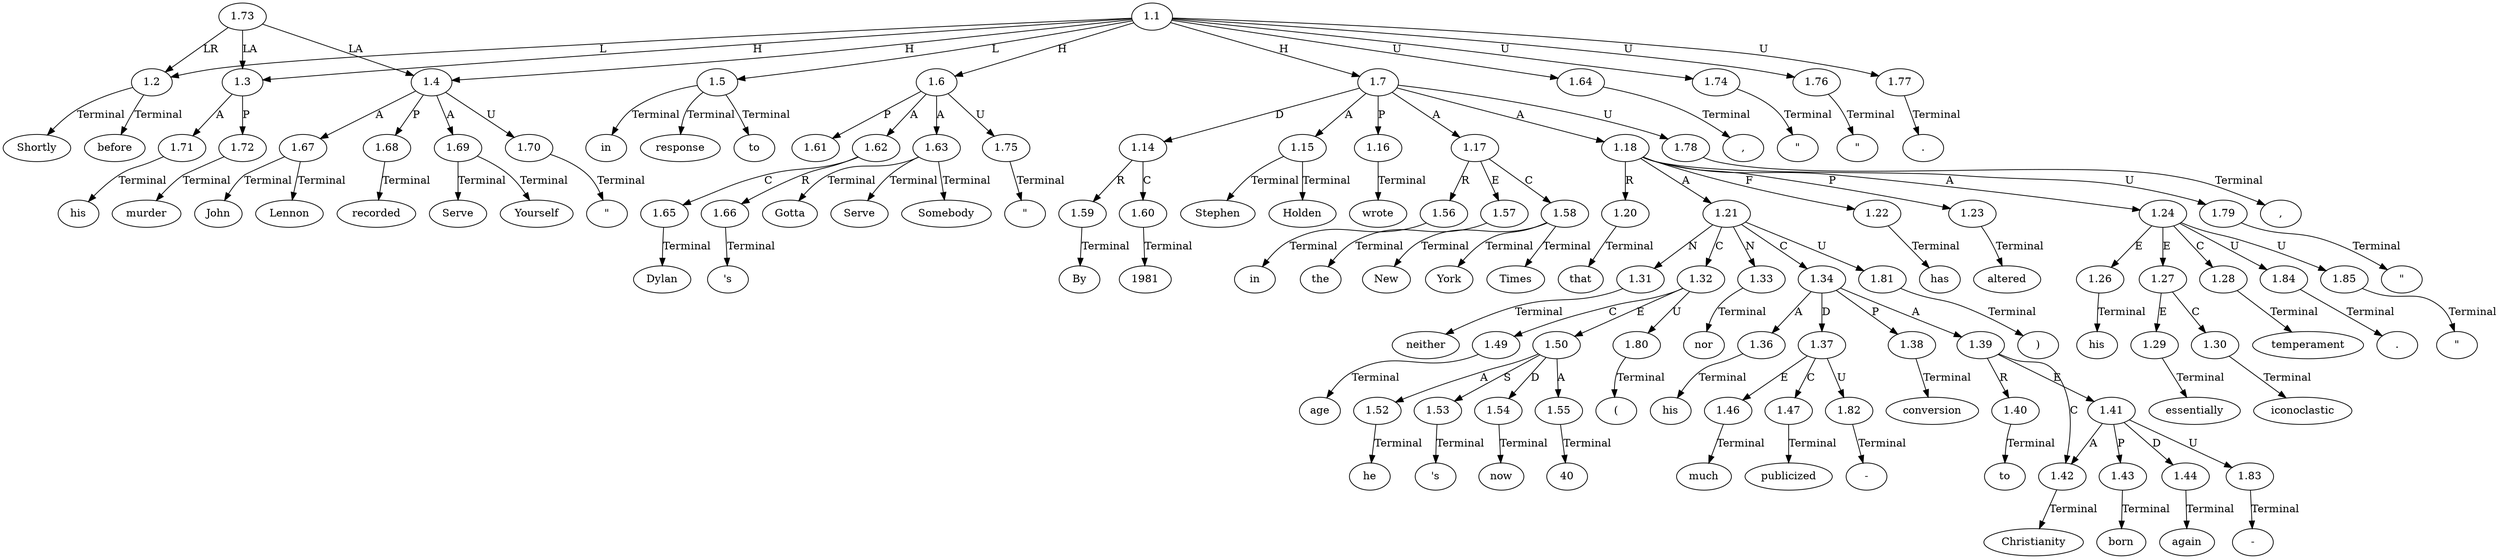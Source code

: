 // Graph
digraph {
	0.1 [label=Shortly ordering=out]
	0.10 [label=Serve ordering=out]
	0.11 [label=Yourself ordering=out]
	0.12 [label="\"" ordering=out]
	0.13 [label=in ordering=out]
	0.14 [label=response ordering=out]
	0.15 [label=to ordering=out]
	0.16 [label=Dylan ordering=out]
	0.17 [label="'s" ordering=out]
	0.18 [label="\"" ordering=out]
	0.19 [label=Gotta ordering=out]
	0.2 [label=before ordering=out]
	0.20 [label=Serve ordering=out]
	0.21 [label=Somebody ordering=out]
	0.22 [label="\"" ordering=out]
	0.23 [label="." ordering=out]
	0.24 [label=By ordering=out]
	0.25 [label=1981 ordering=out]
	0.26 [label="," ordering=out]
	0.27 [label=Stephen ordering=out]
	0.28 [label=Holden ordering=out]
	0.29 [label=wrote ordering=out]
	0.3 [label=his ordering=out]
	0.30 [label=in ordering=out]
	0.31 [label=the ordering=out]
	0.32 [label=New ordering=out]
	0.33 [label=York ordering=out]
	0.34 [label=Times ordering=out]
	0.35 [label=that ordering=out]
	0.36 [label="\"" ordering=out]
	0.37 [label=neither ordering=out]
	0.38 [label=age ordering=out]
	0.39 [label="(" ordering=out]
	0.4 [label=murder ordering=out]
	0.40 [label=he ordering=out]
	0.41 [label="'s" ordering=out]
	0.42 [label=now ordering=out]
	0.43 [label=40 ordering=out]
	0.44 [label=")" ordering=out]
	0.45 [label=nor ordering=out]
	0.46 [label=his ordering=out]
	0.47 [label=much ordering=out]
	0.48 [label="-" ordering=out]
	0.49 [label=publicized ordering=out]
	0.5 [label="," ordering=out]
	0.50 [label=conversion ordering=out]
	0.51 [label=to ordering=out]
	0.52 [label=born ordering=out]
	0.53 [label="-" ordering=out]
	0.54 [label=again ordering=out]
	0.55 [label=Christianity ordering=out]
	0.56 [label=has ordering=out]
	0.57 [label=altered ordering=out]
	0.58 [label=his ordering=out]
	0.59 [label=essentially ordering=out]
	0.6 [label=John ordering=out]
	0.60 [label=iconoclastic ordering=out]
	0.61 [label=temperament ordering=out]
	0.62 [label="." ordering=out]
	0.63 [label="\"" ordering=out]
	0.7 [label=Lennon ordering=out]
	0.8 [label=recorded ordering=out]
	0.9 [label="\"" ordering=out]
	1.1 [label=1.1 ordering=out]
	1.2 [label=1.2 ordering=out]
	1.3 [label=1.3 ordering=out]
	1.4 [label=1.4 ordering=out]
	1.5 [label=1.5 ordering=out]
	1.6 [label=1.6 ordering=out]
	1.7 [label=1.7 ordering=out]
	1.14 [label=1.14 ordering=out]
	1.15 [label=1.15 ordering=out]
	1.16 [label=1.16 ordering=out]
	1.17 [label=1.17 ordering=out]
	1.18 [label=1.18 ordering=out]
	1.20 [label=1.20 ordering=out]
	1.21 [label=1.21 ordering=out]
	1.22 [label=1.22 ordering=out]
	1.23 [label=1.23 ordering=out]
	1.24 [label=1.24 ordering=out]
	1.26 [label=1.26 ordering=out]
	1.27 [label=1.27 ordering=out]
	1.28 [label=1.28 ordering=out]
	1.29 [label=1.29 ordering=out]
	1.30 [label=1.30 ordering=out]
	1.31 [label=1.31 ordering=out]
	1.32 [label=1.32 ordering=out]
	1.33 [label=1.33 ordering=out]
	1.34 [label=1.34 ordering=out]
	1.36 [label=1.36 ordering=out]
	1.37 [label=1.37 ordering=out]
	1.38 [label=1.38 ordering=out]
	1.39 [label=1.39 ordering=out]
	1.40 [label=1.40 ordering=out]
	1.41 [label=1.41 ordering=out]
	1.42 [label=1.42 ordering=out]
	1.43 [label=1.43 ordering=out]
	1.44 [label=1.44 ordering=out]
	1.46 [label=1.46 ordering=out]
	1.47 [label=1.47 ordering=out]
	1.49 [label=1.49 ordering=out]
	1.50 [label=1.50 ordering=out]
	1.52 [label=1.52 ordering=out]
	1.53 [label=1.53 ordering=out]
	1.54 [label=1.54 ordering=out]
	1.55 [label=1.55 ordering=out]
	1.56 [label=1.56 ordering=out]
	1.57 [label=1.57 ordering=out]
	1.58 [label=1.58 ordering=out]
	1.59 [label=1.59 ordering=out]
	1.60 [label=1.60 ordering=out]
	1.61 [label=1.61 ordering=out]
	1.62 [label=1.62 ordering=out]
	1.63 [label=1.63 ordering=out]
	1.64 [label=1.64 ordering=out]
	1.65 [label=1.65 ordering=out]
	1.66 [label=1.66 ordering=out]
	1.67 [label=1.67 ordering=out]
	1.68 [label=1.68 ordering=out]
	1.69 [label=1.69 ordering=out]
	1.70 [label=1.70 ordering=out]
	1.71 [label=1.71 ordering=out]
	1.72 [label=1.72 ordering=out]
	1.73 [label=1.73 ordering=out]
	1.74 [label=1.74 ordering=out]
	1.75 [label=1.75 ordering=out]
	1.76 [label=1.76 ordering=out]
	1.77 [label=1.77 ordering=out]
	1.78 [label=1.78 ordering=out]
	1.79 [label=1.79 ordering=out]
	1.80 [label=1.80 ordering=out]
	1.81 [label=1.81 ordering=out]
	1.82 [label=1.82 ordering=out]
	1.83 [label=1.83 ordering=out]
	1.84 [label=1.84 ordering=out]
	1.85 [label=1.85 ordering=out]
	1.1 -> 1.2 [label=L ordering=out]
	1.1 -> 1.3 [label=H ordering=out]
	1.1 -> 1.4 [label=H ordering=out]
	1.1 -> 1.5 [label=L ordering=out]
	1.1 -> 1.6 [label=H ordering=out]
	1.1 -> 1.7 [label=H ordering=out]
	1.1 -> 1.64 [label=U ordering=out]
	1.1 -> 1.74 [label=U ordering=out]
	1.1 -> 1.76 [label=U ordering=out]
	1.1 -> 1.77 [label=U ordering=out]
	1.2 -> 0.1 [label=Terminal ordering=out]
	1.2 -> 0.2 [label=Terminal ordering=out]
	1.3 -> 1.71 [label=A ordering=out]
	1.3 -> 1.72 [label=P ordering=out]
	1.4 -> 1.67 [label=A ordering=out]
	1.4 -> 1.68 [label=P ordering=out]
	1.4 -> 1.69 [label=A ordering=out]
	1.4 -> 1.70 [label=U ordering=out]
	1.5 -> 0.13 [label=Terminal ordering=out]
	1.5 -> 0.14 [label=Terminal ordering=out]
	1.5 -> 0.15 [label=Terminal ordering=out]
	1.6 -> 1.61 [label=P ordering=out]
	1.6 -> 1.62 [label=A ordering=out]
	1.6 -> 1.63 [label=A ordering=out]
	1.6 -> 1.75 [label=U ordering=out]
	1.7 -> 1.14 [label=D ordering=out]
	1.7 -> 1.15 [label=A ordering=out]
	1.7 -> 1.16 [label=P ordering=out]
	1.7 -> 1.17 [label=A ordering=out]
	1.7 -> 1.18 [label=A ordering=out]
	1.7 -> 1.78 [label=U ordering=out]
	1.14 -> 1.59 [label=R ordering=out]
	1.14 -> 1.60 [label=C ordering=out]
	1.15 -> 0.27 [label=Terminal ordering=out]
	1.15 -> 0.28 [label=Terminal ordering=out]
	1.16 -> 0.29 [label=Terminal ordering=out]
	1.17 -> 1.56 [label=R ordering=out]
	1.17 -> 1.57 [label=E ordering=out]
	1.17 -> 1.58 [label=C ordering=out]
	1.18 -> 1.20 [label=R ordering=out]
	1.18 -> 1.21 [label=A ordering=out]
	1.18 -> 1.22 [label=F ordering=out]
	1.18 -> 1.23 [label=P ordering=out]
	1.18 -> 1.24 [label=A ordering=out]
	1.18 -> 1.79 [label=U ordering=out]
	1.20 -> 0.35 [label=Terminal ordering=out]
	1.21 -> 1.31 [label=N ordering=out]
	1.21 -> 1.32 [label=C ordering=out]
	1.21 -> 1.33 [label=N ordering=out]
	1.21 -> 1.34 [label=C ordering=out]
	1.21 -> 1.81 [label=U ordering=out]
	1.22 -> 0.56 [label=Terminal ordering=out]
	1.23 -> 0.57 [label=Terminal ordering=out]
	1.24 -> 1.26 [label=E ordering=out]
	1.24 -> 1.27 [label=E ordering=out]
	1.24 -> 1.28 [label=C ordering=out]
	1.24 -> 1.84 [label=U ordering=out]
	1.24 -> 1.85 [label=U ordering=out]
	1.26 -> 0.58 [label=Terminal ordering=out]
	1.27 -> 1.29 [label=E ordering=out]
	1.27 -> 1.30 [label=C ordering=out]
	1.28 -> 0.61 [label=Terminal ordering=out]
	1.29 -> 0.59 [label=Terminal ordering=out]
	1.30 -> 0.60 [label=Terminal ordering=out]
	1.31 -> 0.37 [label=Terminal ordering=out]
	1.32 -> 1.49 [label=C ordering=out]
	1.32 -> 1.50 [label=E ordering=out]
	1.32 -> 1.80 [label=U ordering=out]
	1.33 -> 0.45 [label=Terminal ordering=out]
	1.34 -> 1.36 [label=A ordering=out]
	1.34 -> 1.37 [label=D ordering=out]
	1.34 -> 1.38 [label=P ordering=out]
	1.34 -> 1.39 [label=A ordering=out]
	1.36 -> 0.46 [label=Terminal ordering=out]
	1.37 -> 1.46 [label=E ordering=out]
	1.37 -> 1.47 [label=C ordering=out]
	1.37 -> 1.82 [label=U ordering=out]
	1.38 -> 0.50 [label=Terminal ordering=out]
	1.39 -> 1.40 [label=R ordering=out]
	1.39 -> 1.41 [label=E ordering=out]
	1.39 -> 1.42 [label=C ordering=out]
	1.40 -> 0.51 [label=Terminal ordering=out]
	1.41 -> 1.42 [label=A ordering=out]
	1.41 -> 1.43 [label=P ordering=out]
	1.41 -> 1.44 [label=D ordering=out]
	1.41 -> 1.83 [label=U ordering=out]
	1.42 -> 0.55 [label=Terminal ordering=out]
	1.43 -> 0.52 [label=Terminal ordering=out]
	1.44 -> 0.54 [label=Terminal ordering=out]
	1.46 -> 0.47 [label=Terminal ordering=out]
	1.47 -> 0.49 [label=Terminal ordering=out]
	1.49 -> 0.38 [label=Terminal ordering=out]
	1.50 -> 1.52 [label=A ordering=out]
	1.50 -> 1.53 [label=S ordering=out]
	1.50 -> 1.54 [label=D ordering=out]
	1.50 -> 1.55 [label=A ordering=out]
	1.52 -> 0.40 [label=Terminal ordering=out]
	1.53 -> 0.41 [label=Terminal ordering=out]
	1.54 -> 0.42 [label=Terminal ordering=out]
	1.55 -> 0.43 [label=Terminal ordering=out]
	1.56 -> 0.30 [label=Terminal ordering=out]
	1.57 -> 0.31 [label=Terminal ordering=out]
	1.58 -> 0.32 [label=Terminal ordering=out]
	1.58 -> 0.33 [label=Terminal ordering=out]
	1.58 -> 0.34 [label=Terminal ordering=out]
	1.59 -> 0.24 [label=Terminal ordering=out]
	1.60 -> 0.25 [label=Terminal ordering=out]
	1.62 -> 1.65 [label=C ordering=out]
	1.62 -> 1.66 [label=R ordering=out]
	1.63 -> 0.19 [label=Terminal ordering=out]
	1.63 -> 0.20 [label=Terminal ordering=out]
	1.63 -> 0.21 [label=Terminal ordering=out]
	1.64 -> 0.5 [label=Terminal ordering=out]
	1.65 -> 0.16 [label=Terminal ordering=out]
	1.66 -> 0.17 [label=Terminal ordering=out]
	1.67 -> 0.6 [label=Terminal ordering=out]
	1.67 -> 0.7 [label=Terminal ordering=out]
	1.68 -> 0.8 [label=Terminal ordering=out]
	1.69 -> 0.10 [label=Terminal ordering=out]
	1.69 -> 0.11 [label=Terminal ordering=out]
	1.70 -> 0.9 [label=Terminal ordering=out]
	1.71 -> 0.3 [label=Terminal ordering=out]
	1.72 -> 0.4 [label=Terminal ordering=out]
	1.73 -> 1.2 [label=LR ordering=out]
	1.73 -> 1.3 [label=LA ordering=out]
	1.73 -> 1.4 [label=LA ordering=out]
	1.74 -> 0.12 [label=Terminal ordering=out]
	1.75 -> 0.18 [label=Terminal ordering=out]
	1.76 -> 0.22 [label=Terminal ordering=out]
	1.77 -> 0.23 [label=Terminal ordering=out]
	1.78 -> 0.26 [label=Terminal ordering=out]
	1.79 -> 0.36 [label=Terminal ordering=out]
	1.80 -> 0.39 [label=Terminal ordering=out]
	1.81 -> 0.44 [label=Terminal ordering=out]
	1.82 -> 0.48 [label=Terminal ordering=out]
	1.83 -> 0.53 [label=Terminal ordering=out]
	1.84 -> 0.62 [label=Terminal ordering=out]
	1.85 -> 0.63 [label=Terminal ordering=out]
}
